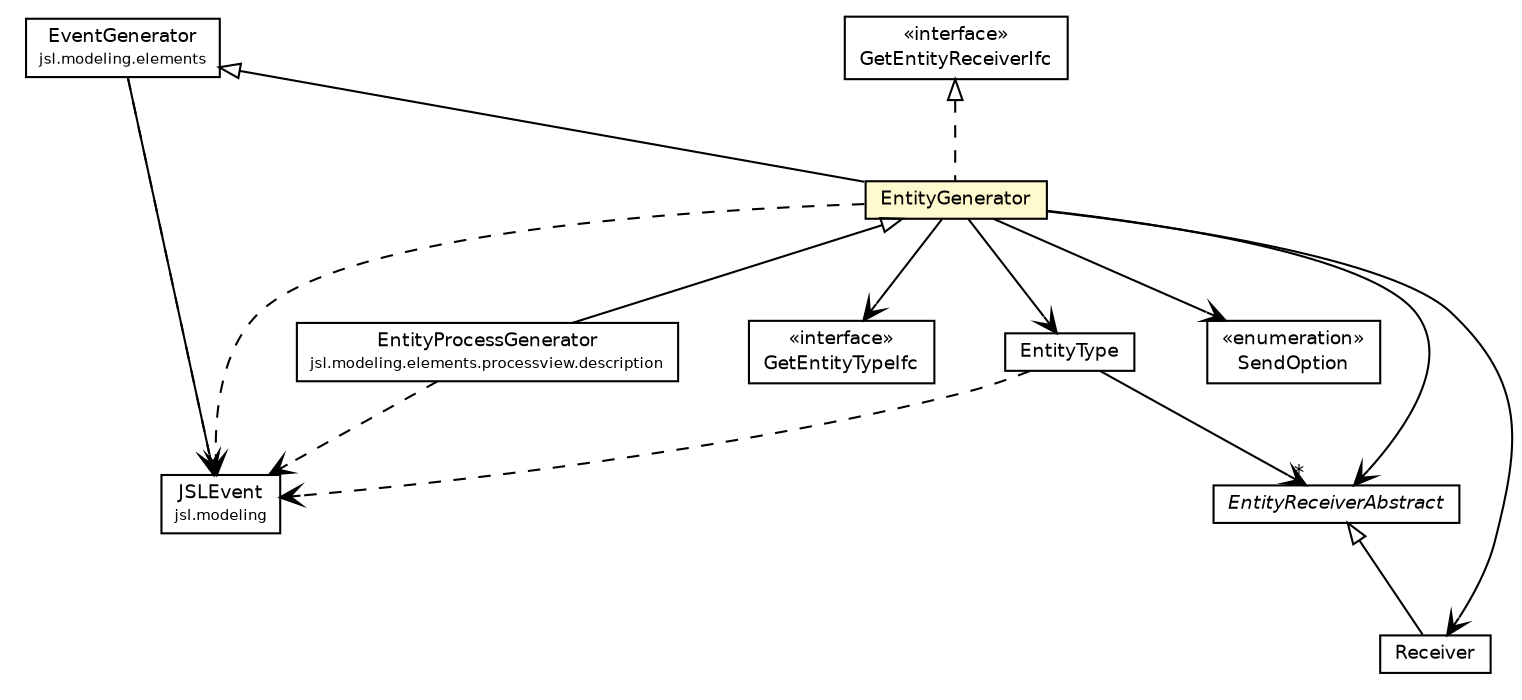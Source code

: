 #!/usr/local/bin/dot
#
# Class diagram 
# Generated by UMLGraph version 5.4 (http://www.umlgraph.org/)
#

digraph G {
	edge [fontname="Helvetica",fontsize=10,labelfontname="Helvetica",labelfontsize=10];
	node [fontname="Helvetica",fontsize=10,shape=plaintext];
	nodesep=0.25;
	ranksep=0.5;
	// jsl.modeling.JSLEvent
	c68166 [label=<<table title="jsl.modeling.JSLEvent" border="0" cellborder="1" cellspacing="0" cellpadding="2" port="p" href="../../JSLEvent.html">
		<tr><td><table border="0" cellspacing="0" cellpadding="1">
<tr><td align="center" balign="center"> JSLEvent </td></tr>
<tr><td align="center" balign="center"><font point-size="7.0"> jsl.modeling </font></td></tr>
		</table></td></tr>
		</table>>, URL="../../JSLEvent.html", fontname="Helvetica", fontcolor="black", fontsize=9.0];
	// jsl.modeling.elements.EventGenerator
	c68190 [label=<<table title="jsl.modeling.elements.EventGenerator" border="0" cellborder="1" cellspacing="0" cellpadding="2" port="p" href="../EventGenerator.html">
		<tr><td><table border="0" cellspacing="0" cellpadding="1">
<tr><td align="center" balign="center"> EventGenerator </td></tr>
<tr><td align="center" balign="center"><font point-size="7.0"> jsl.modeling.elements </font></td></tr>
		</table></td></tr>
		</table>>, URL="../EventGenerator.html", fontname="Helvetica", fontcolor="black", fontsize=9.0];
	// jsl.modeling.elements.processview.description.EntityProcessGenerator
	c68221 [label=<<table title="jsl.modeling.elements.processview.description.EntityProcessGenerator" border="0" cellborder="1" cellspacing="0" cellpadding="2" port="p" href="../processview/description/EntityProcessGenerator.html">
		<tr><td><table border="0" cellspacing="0" cellpadding="1">
<tr><td align="center" balign="center"> EntityProcessGenerator </td></tr>
<tr><td align="center" balign="center"><font point-size="7.0"> jsl.modeling.elements.processview.description </font></td></tr>
		</table></td></tr>
		</table>>, URL="../processview/description/EntityProcessGenerator.html", fontname="Helvetica", fontcolor="black", fontsize=9.0];
	// jsl.modeling.elements.resource.GetEntityTypeIfc
	c68282 [label=<<table title="jsl.modeling.elements.resource.GetEntityTypeIfc" border="0" cellborder="1" cellspacing="0" cellpadding="2" port="p" href="./GetEntityTypeIfc.html">
		<tr><td><table border="0" cellspacing="0" cellpadding="1">
<tr><td align="center" balign="center"> &#171;interface&#187; </td></tr>
<tr><td align="center" balign="center"> GetEntityTypeIfc </td></tr>
		</table></td></tr>
		</table>>, URL="./GetEntityTypeIfc.html", fontname="Helvetica", fontcolor="black", fontsize=9.0];
	// jsl.modeling.elements.resource.GetEntityReceiverIfc
	c68283 [label=<<table title="jsl.modeling.elements.resource.GetEntityReceiverIfc" border="0" cellborder="1" cellspacing="0" cellpadding="2" port="p" href="./GetEntityReceiverIfc.html">
		<tr><td><table border="0" cellspacing="0" cellpadding="1">
<tr><td align="center" balign="center"> &#171;interface&#187; </td></tr>
<tr><td align="center" balign="center"> GetEntityReceiverIfc </td></tr>
		</table></td></tr>
		</table>>, URL="./GetEntityReceiverIfc.html", fontname="Helvetica", fontcolor="black", fontsize=9.0];
	// jsl.modeling.elements.resource.EntityType
	c68284 [label=<<table title="jsl.modeling.elements.resource.EntityType" border="0" cellborder="1" cellspacing="0" cellpadding="2" port="p" href="./EntityType.html">
		<tr><td><table border="0" cellspacing="0" cellpadding="1">
<tr><td align="center" balign="center"> EntityType </td></tr>
		</table></td></tr>
		</table>>, URL="./EntityType.html", fontname="Helvetica", fontcolor="black", fontsize=9.0];
	// jsl.modeling.elements.resource.EntityType.SendOption
	c68285 [label=<<table title="jsl.modeling.elements.resource.EntityType.SendOption" border="0" cellborder="1" cellspacing="0" cellpadding="2" port="p" href="./EntityType.SendOption.html">
		<tr><td><table border="0" cellspacing="0" cellpadding="1">
<tr><td align="center" balign="center"> &#171;enumeration&#187; </td></tr>
<tr><td align="center" balign="center"> SendOption </td></tr>
		</table></td></tr>
		</table>>, URL="./EntityType.SendOption.html", fontname="Helvetica", fontcolor="black", fontsize=9.0];
	// jsl.modeling.elements.resource.EntityReceiverAbstract
	c68292 [label=<<table title="jsl.modeling.elements.resource.EntityReceiverAbstract" border="0" cellborder="1" cellspacing="0" cellpadding="2" port="p" href="./EntityReceiverAbstract.html">
		<tr><td><table border="0" cellspacing="0" cellpadding="1">
<tr><td align="center" balign="center"><font face="Helvetica-Oblique"> EntityReceiverAbstract </font></td></tr>
		</table></td></tr>
		</table>>, URL="./EntityReceiverAbstract.html", fontname="Helvetica", fontcolor="black", fontsize=9.0];
	// jsl.modeling.elements.resource.EntityGenerator
	c68296 [label=<<table title="jsl.modeling.elements.resource.EntityGenerator" border="0" cellborder="1" cellspacing="0" cellpadding="2" port="p" bgcolor="lemonChiffon" href="./EntityGenerator.html">
		<tr><td><table border="0" cellspacing="0" cellpadding="1">
<tr><td align="center" balign="center"> EntityGenerator </td></tr>
		</table></td></tr>
		</table>>, URL="./EntityGenerator.html", fontname="Helvetica", fontcolor="black", fontsize=9.0];
	// jsl.modeling.elements.resource.EntityGenerator.Receiver
	c68297 [label=<<table title="jsl.modeling.elements.resource.EntityGenerator.Receiver" border="0" cellborder="1" cellspacing="0" cellpadding="2" port="p" href="./EntityGenerator.Receiver.html">
		<tr><td><table border="0" cellspacing="0" cellpadding="1">
<tr><td align="center" balign="center"> Receiver </td></tr>
		</table></td></tr>
		</table>>, URL="./EntityGenerator.Receiver.html", fontname="Helvetica", fontcolor="black", fontsize=9.0];
	//jsl.modeling.elements.processview.description.EntityProcessGenerator extends jsl.modeling.elements.resource.EntityGenerator
	c68296:p -> c68221:p [dir=back,arrowtail=empty];
	//jsl.modeling.elements.resource.EntityGenerator extends jsl.modeling.elements.EventGenerator
	c68190:p -> c68296:p [dir=back,arrowtail=empty];
	//jsl.modeling.elements.resource.EntityGenerator implements jsl.modeling.elements.resource.GetEntityReceiverIfc
	c68283:p -> c68296:p [dir=back,arrowtail=empty,style=dashed];
	//jsl.modeling.elements.resource.EntityGenerator.Receiver extends jsl.modeling.elements.resource.EntityReceiverAbstract
	c68292:p -> c68297:p [dir=back,arrowtail=empty];
	// jsl.modeling.elements.EventGenerator NAVASSOC jsl.modeling.JSLEvent
	c68190:p -> c68166:p [taillabel="", label="", headlabel="", fontname="Helvetica", fontcolor="black", fontsize=10.0, color="black", arrowhead=open];
	// jsl.modeling.elements.resource.EntityType NAVASSOC jsl.modeling.elements.resource.EntityReceiverAbstract
	c68284:p -> c68292:p [taillabel="", label="", headlabel="*", fontname="Helvetica", fontcolor="black", fontsize=10.0, color="black", arrowhead=open];
	// jsl.modeling.elements.resource.EntityGenerator NAVASSOC jsl.modeling.elements.resource.GetEntityTypeIfc
	c68296:p -> c68282:p [taillabel="", label="", headlabel="", fontname="Helvetica", fontcolor="black", fontsize=10.0, color="black", arrowhead=open];
	// jsl.modeling.elements.resource.EntityGenerator NAVASSOC jsl.modeling.elements.resource.EntityReceiverAbstract
	c68296:p -> c68292:p [taillabel="", label="", headlabel="", fontname="Helvetica", fontcolor="black", fontsize=10.0, color="black", arrowhead=open];
	// jsl.modeling.elements.resource.EntityGenerator NAVASSOC jsl.modeling.elements.resource.EntityType.SendOption
	c68296:p -> c68285:p [taillabel="", label="", headlabel="", fontname="Helvetica", fontcolor="black", fontsize=10.0, color="black", arrowhead=open];
	// jsl.modeling.elements.resource.EntityGenerator NAVASSOC jsl.modeling.elements.resource.EntityType
	c68296:p -> c68284:p [taillabel="", label="", headlabel="", fontname="Helvetica", fontcolor="black", fontsize=10.0, color="black", arrowhead=open];
	// jsl.modeling.elements.resource.EntityGenerator NAVASSOC jsl.modeling.elements.resource.EntityGenerator.Receiver
	c68296:p -> c68297:p [taillabel="", label="", headlabel="", fontname="Helvetica", fontcolor="black", fontsize=10.0, color="black", arrowhead=open];
	// jsl.modeling.elements.EventGenerator DEPEND jsl.modeling.JSLEvent
	c68190:p -> c68166:p [taillabel="", label="", headlabel="", fontname="Helvetica", fontcolor="black", fontsize=10.0, color="black", arrowhead=open, style=dashed];
	// jsl.modeling.elements.processview.description.EntityProcessGenerator DEPEND jsl.modeling.JSLEvent
	c68221:p -> c68166:p [taillabel="", label="", headlabel="", fontname="Helvetica", fontcolor="black", fontsize=10.0, color="black", arrowhead=open, style=dashed];
	// jsl.modeling.elements.resource.EntityType DEPEND jsl.modeling.JSLEvent
	c68284:p -> c68166:p [taillabel="", label="", headlabel="", fontname="Helvetica", fontcolor="black", fontsize=10.0, color="black", arrowhead=open, style=dashed];
	// jsl.modeling.elements.resource.EntityGenerator DEPEND jsl.modeling.JSLEvent
	c68296:p -> c68166:p [taillabel="", label="", headlabel="", fontname="Helvetica", fontcolor="black", fontsize=10.0, color="black", arrowhead=open, style=dashed];
}

